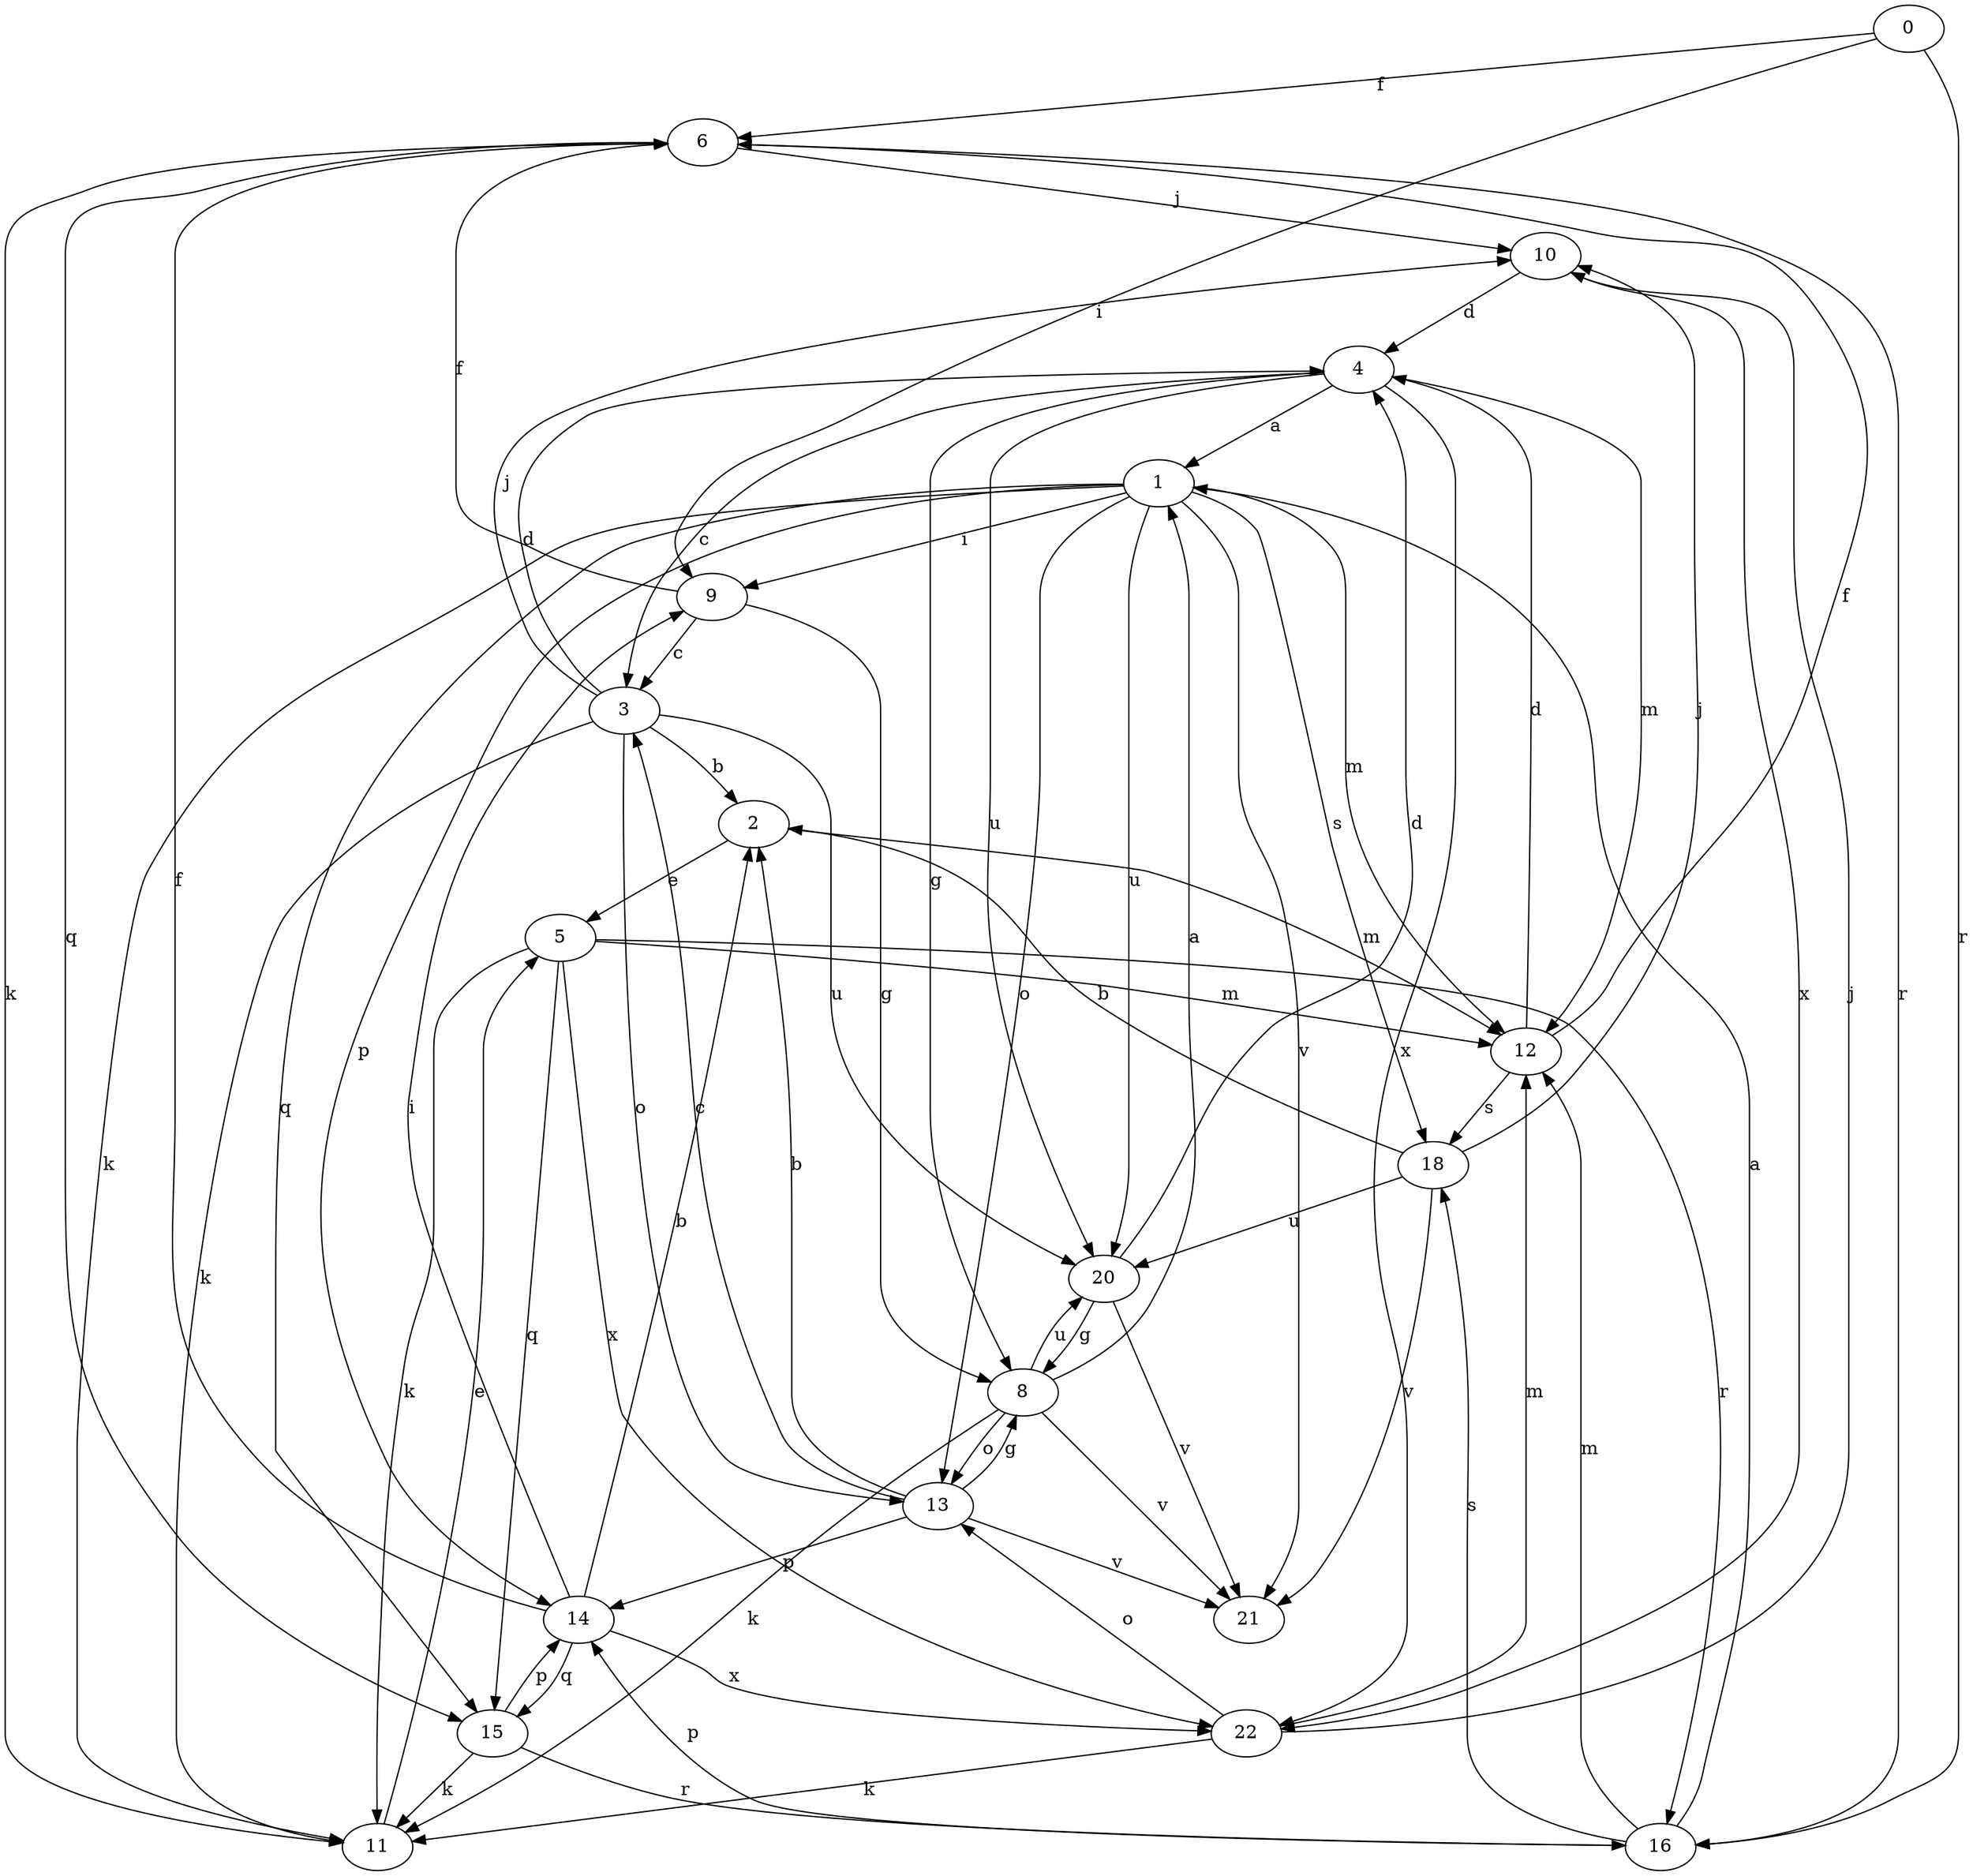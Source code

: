 strict digraph  {
0;
1;
2;
3;
4;
5;
6;
8;
9;
10;
11;
12;
13;
14;
15;
16;
18;
20;
21;
22;
0 -> 6  [label=f];
0 -> 9  [label=i];
0 -> 16  [label=r];
1 -> 9  [label=i];
1 -> 11  [label=k];
1 -> 12  [label=m];
1 -> 13  [label=o];
1 -> 14  [label=p];
1 -> 15  [label=q];
1 -> 18  [label=s];
1 -> 20  [label=u];
1 -> 21  [label=v];
2 -> 5  [label=e];
2 -> 12  [label=m];
3 -> 2  [label=b];
3 -> 4  [label=d];
3 -> 10  [label=j];
3 -> 11  [label=k];
3 -> 13  [label=o];
3 -> 20  [label=u];
4 -> 1  [label=a];
4 -> 3  [label=c];
4 -> 8  [label=g];
4 -> 12  [label=m];
4 -> 20  [label=u];
4 -> 22  [label=x];
5 -> 11  [label=k];
5 -> 12  [label=m];
5 -> 15  [label=q];
5 -> 16  [label=r];
5 -> 22  [label=x];
6 -> 10  [label=j];
6 -> 11  [label=k];
6 -> 15  [label=q];
6 -> 16  [label=r];
8 -> 1  [label=a];
8 -> 11  [label=k];
8 -> 13  [label=o];
8 -> 20  [label=u];
8 -> 21  [label=v];
9 -> 3  [label=c];
9 -> 6  [label=f];
9 -> 8  [label=g];
10 -> 4  [label=d];
10 -> 22  [label=x];
11 -> 5  [label=e];
12 -> 4  [label=d];
12 -> 6  [label=f];
12 -> 18  [label=s];
13 -> 2  [label=b];
13 -> 3  [label=c];
13 -> 8  [label=g];
13 -> 14  [label=p];
13 -> 21  [label=v];
14 -> 2  [label=b];
14 -> 6  [label=f];
14 -> 9  [label=i];
14 -> 15  [label=q];
14 -> 22  [label=x];
15 -> 11  [label=k];
15 -> 14  [label=p];
15 -> 16  [label=r];
16 -> 1  [label=a];
16 -> 12  [label=m];
16 -> 14  [label=p];
16 -> 18  [label=s];
18 -> 2  [label=b];
18 -> 10  [label=j];
18 -> 20  [label=u];
18 -> 21  [label=v];
20 -> 4  [label=d];
20 -> 8  [label=g];
20 -> 21  [label=v];
22 -> 10  [label=j];
22 -> 11  [label=k];
22 -> 12  [label=m];
22 -> 13  [label=o];
}
